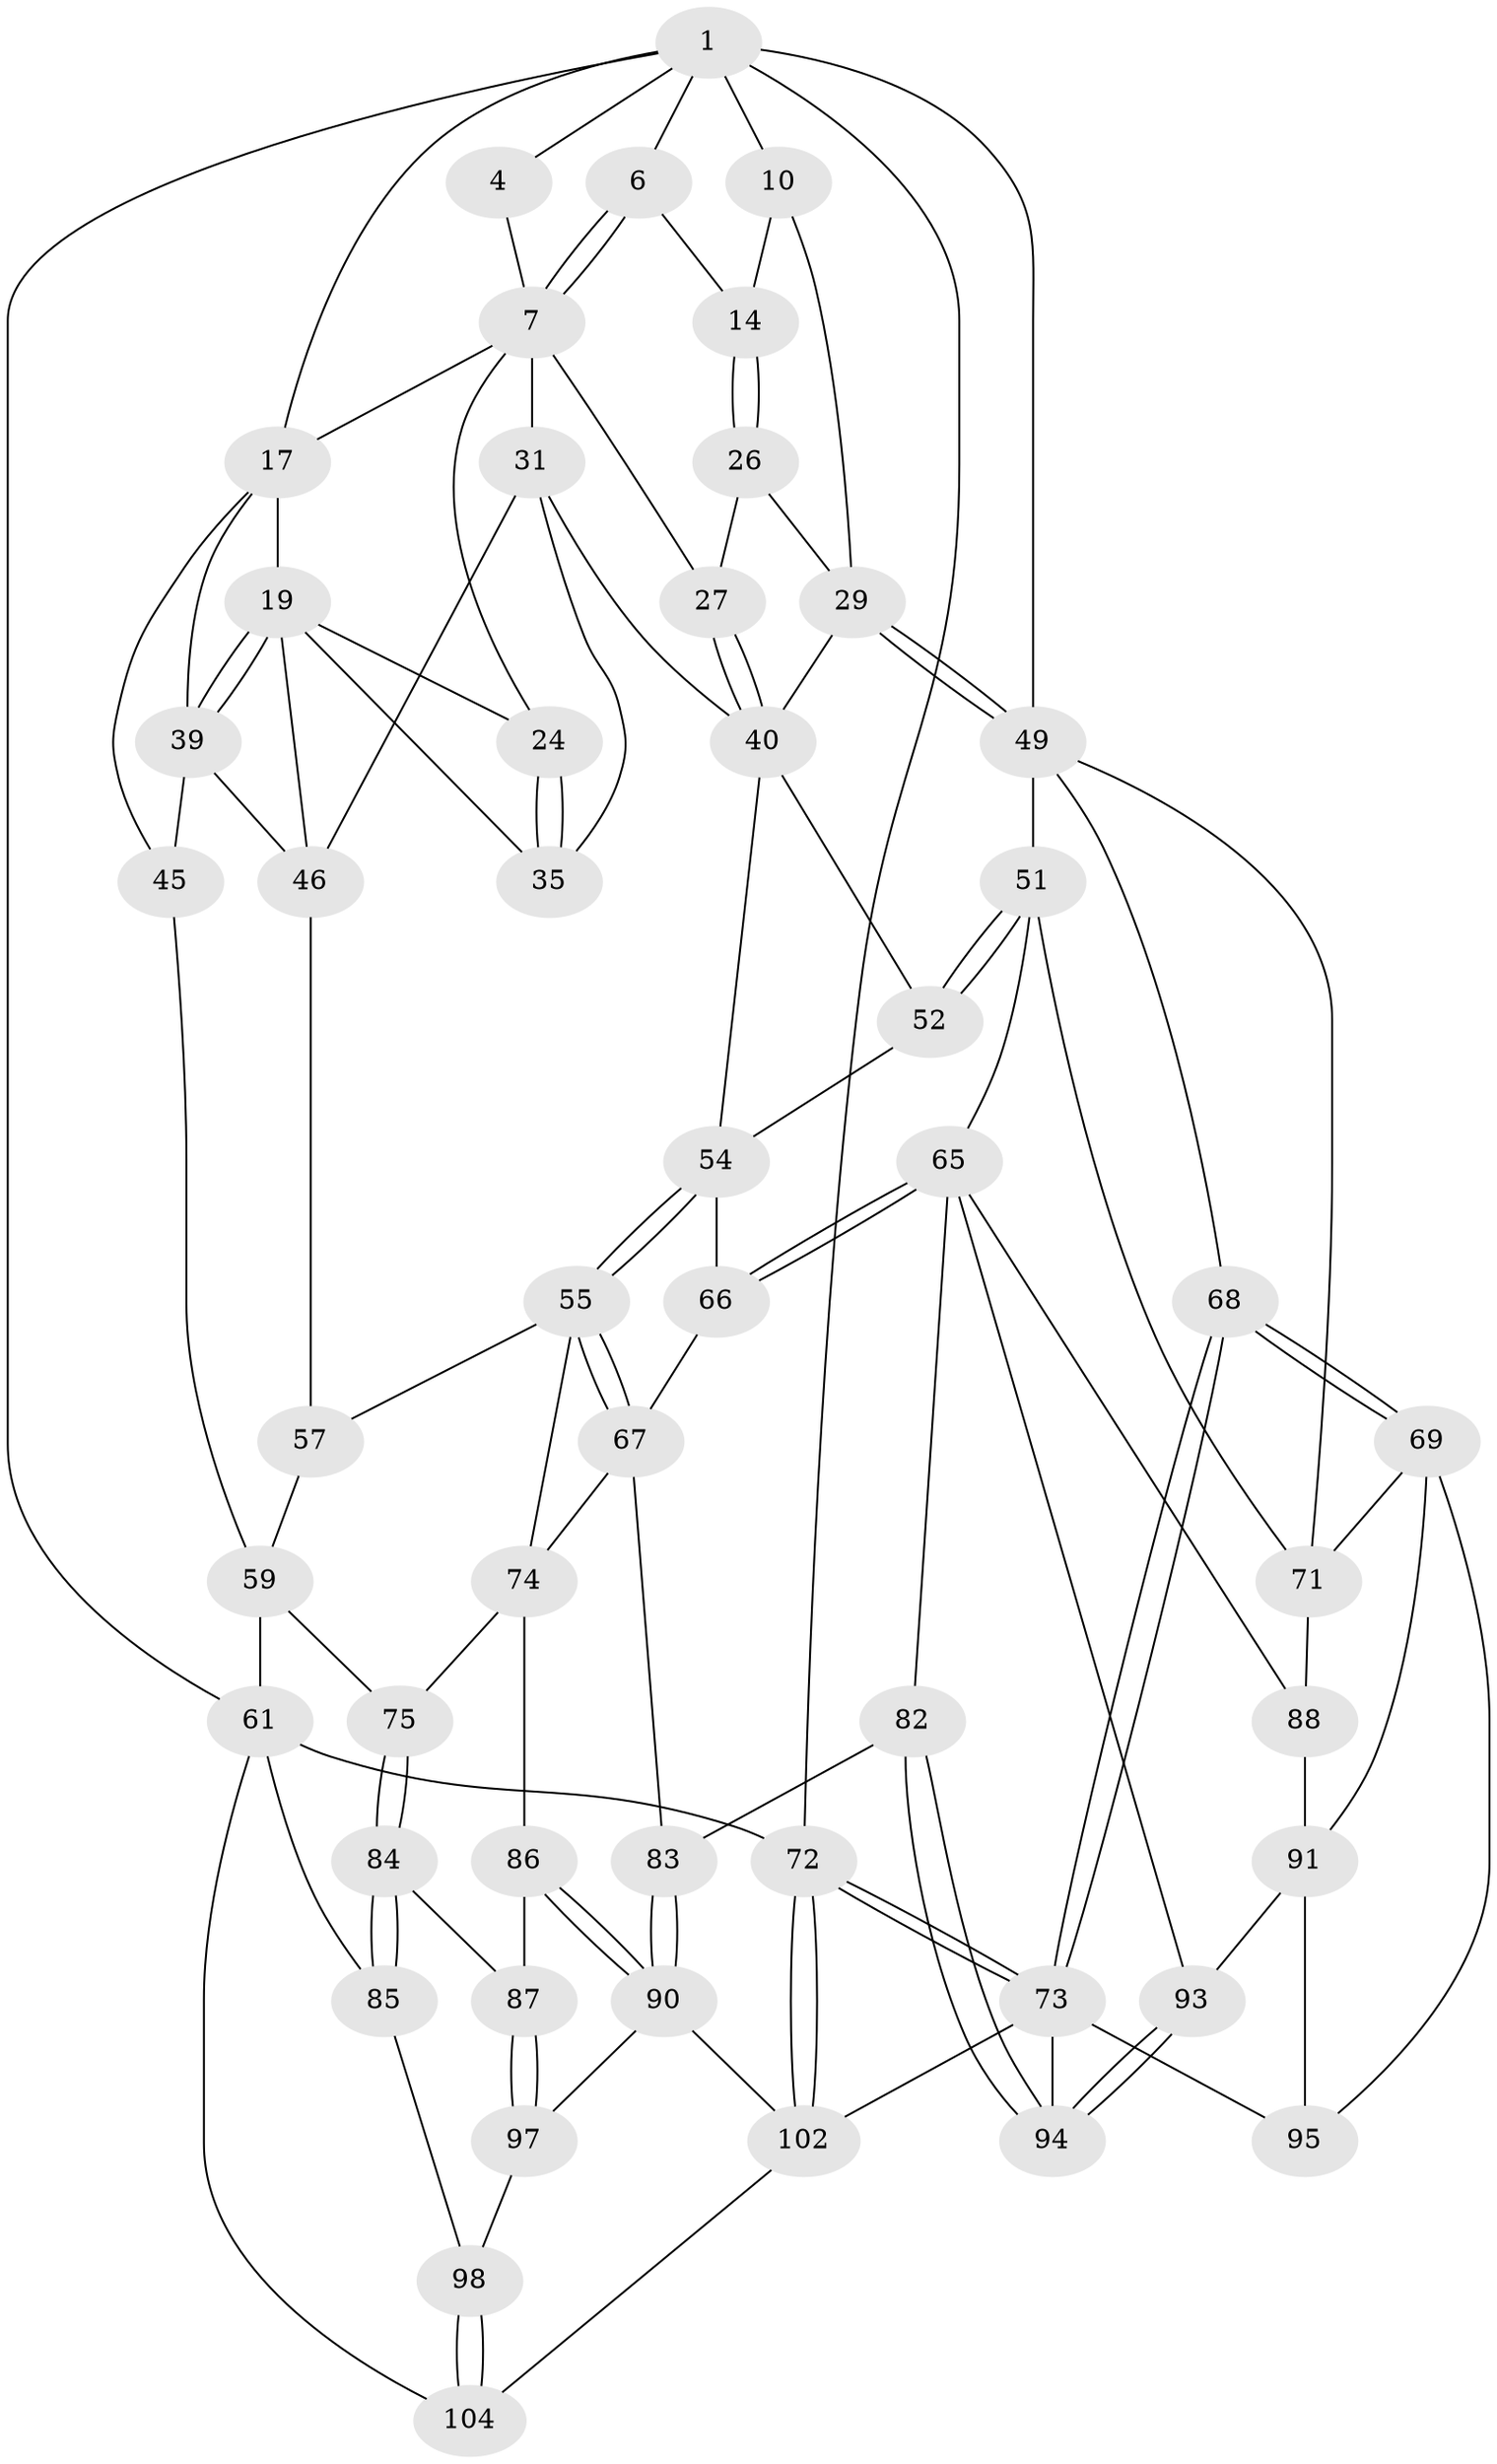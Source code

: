 // original degree distribution, {3: 0.028846153846153848, 6: 0.22115384615384615, 5: 0.5288461538461539, 4: 0.22115384615384615}
// Generated by graph-tools (version 1.1) at 2025/17/03/09/25 04:17:18]
// undirected, 52 vertices, 118 edges
graph export_dot {
graph [start="1"]
  node [color=gray90,style=filled];
  1 [pos="+0.6971287197093369+0",super="+5+2"];
  4 [pos="+0.40836504265484447+0"];
  6 [pos="+0.6727784008653414+0.06367194442400471"];
  7 [pos="+0.5264020648288701+0.14062915317534413",super="+8+28"];
  10 [pos="+0.816770262053228+0.05928912333947416",super="+11+13"];
  14 [pos="+0.7115518717279127+0.166629461764803"];
  17 [pos="+0+0.08122809146015882",super="+25+18"];
  19 [pos="+0.17892829395144216+0.24368870537888399",super="+20"];
  24 [pos="+0.3164099419459179+0.24470120225896344"];
  26 [pos="+0.7087683951099095+0.19029995551812487"];
  27 [pos="+0.6043416788613294+0.24616890316977472"];
  29 [pos="+0.9601143513146014+0.32180234328860885",super="+30"];
  31 [pos="+0.4752865169920489+0.2814356051121974",super="+32+37"];
  35 [pos="+0.29505069710992443+0.26953450979370597"];
  39 [pos="+0.1191792503628757+0.3462481252437674",super="+44"];
  40 [pos="+0.6387783974334262+0.3288371967964277",super="+41"];
  45 [pos="+0+0.36854302148990814"];
  46 [pos="+0.2109486015328142+0.43616722603856",super="+47"];
  49 [pos="+0.9714822015969912+0.3285579237945787",super="+53+50"];
  51 [pos="+0.7756774335741016+0.5617995483868954",super="+64"];
  52 [pos="+0.6832445351657781+0.470282807005523"];
  54 [pos="+0.4649324961752792+0.4781374743855095",super="+58"];
  55 [pos="+0.46451170044245266+0.4785489094543621",super="+56"];
  57 [pos="+0.21477693478895232+0.47106481298182"];
  59 [pos="+0.08886032226880884+0.5371444186849654",super="+76+60"];
  61 [pos="+0+0.5799305385399571",super="+62+80"];
  65 [pos="+0.6982387655659493+0.6589242364817808",super="+81"];
  66 [pos="+0.5791100623934333+0.5660195973345171"];
  67 [pos="+0.5067098057942883+0.6566386544435034",super="+78"];
  68 [pos="+1+0.7606344398567075"];
  69 [pos="+1+0.7532970688626138",super="+70"];
  71 [pos="+1+0.6887713572614327",super="+77"];
  72 [pos="+1+1"];
  73 [pos="+1+0.9731121082511234",super="+100"];
  74 [pos="+0.3133407642284532+0.5941618354365544",super="+79"];
  75 [pos="+0.14510898545783266+0.6683790748944544"];
  82 [pos="+0.6344062478285241+0.773533930284526"];
  83 [pos="+0.5764810415145089+0.7820869162806968"];
  84 [pos="+0.16625152715678654+0.7385129919836892"];
  85 [pos="+0.08462826191367176+0.8109723171454205",super="+96"];
  86 [pos="+0.3226661486067438+0.6571200648906679"];
  87 [pos="+0.27139248242586606+0.7592288210270077"];
  88 [pos="+0.8638427742403079+0.7382817957032619"];
  90 [pos="+0.5115333046841419+0.8254512491422065",super="+99"];
  91 [pos="+0.8699820552133183+0.7408593385110013",super="+92"];
  93 [pos="+0.7987809353526565+0.8578934077497039"];
  94 [pos="+0.7622365756512945+0.9101603327734825"];
  95 [pos="+0.9744693307804179+0.8162128634280741"];
  97 [pos="+0.285585100060242+0.8604040230042894"];
  98 [pos="+0.14943940310770376+0.9088414993640821"];
  102 [pos="+0.7390095888978296+1",super="+103"];
  104 [pos="+0.1875415338315833+1"];
  1 -- 10 [weight=2];
  1 -- 6;
  1 -- 49;
  1 -- 4;
  1 -- 72;
  1 -- 17;
  1 -- 61;
  4 -- 7;
  6 -- 7;
  6 -- 7;
  6 -- 14;
  7 -- 17;
  7 -- 24;
  7 -- 27;
  7 -- 31 [weight=3];
  10 -- 29;
  10 -- 14;
  14 -- 26;
  14 -- 26;
  17 -- 45;
  17 -- 19;
  17 -- 39;
  19 -- 39;
  19 -- 39;
  19 -- 24;
  19 -- 35;
  19 -- 46;
  24 -- 35;
  24 -- 35;
  26 -- 27;
  26 -- 29;
  27 -- 40;
  27 -- 40;
  29 -- 49;
  29 -- 49;
  29 -- 40 [weight=2];
  31 -- 35;
  31 -- 46;
  31 -- 40;
  39 -- 45;
  39 -- 46;
  40 -- 52;
  40 -- 54;
  45 -- 59;
  46 -- 57;
  49 -- 68;
  49 -- 51;
  49 -- 71;
  51 -- 52;
  51 -- 52;
  51 -- 65;
  51 -- 71;
  52 -- 54;
  54 -- 55;
  54 -- 55;
  54 -- 66;
  55 -- 67;
  55 -- 67;
  55 -- 57;
  55 -- 74;
  57 -- 59;
  59 -- 75;
  59 -- 61 [weight=2];
  61 -- 85 [weight=2];
  61 -- 104;
  61 -- 72;
  65 -- 66;
  65 -- 66;
  65 -- 88;
  65 -- 82;
  65 -- 93;
  66 -- 67;
  67 -- 83;
  67 -- 74;
  68 -- 69;
  68 -- 69;
  68 -- 73;
  68 -- 73;
  69 -- 95;
  69 -- 91;
  69 -- 71;
  71 -- 88;
  72 -- 73;
  72 -- 73;
  72 -- 102;
  72 -- 102;
  73 -- 102;
  73 -- 94;
  73 -- 95;
  74 -- 75;
  74 -- 86;
  75 -- 84;
  75 -- 84;
  82 -- 83;
  82 -- 94;
  82 -- 94;
  83 -- 90;
  83 -- 90;
  84 -- 85;
  84 -- 85;
  84 -- 87;
  85 -- 98;
  86 -- 87;
  86 -- 90;
  86 -- 90;
  87 -- 97;
  87 -- 97;
  88 -- 91;
  90 -- 97;
  90 -- 102;
  91 -- 93;
  91 -- 95;
  93 -- 94;
  93 -- 94;
  97 -- 98;
  98 -- 104;
  98 -- 104;
  102 -- 104;
}
